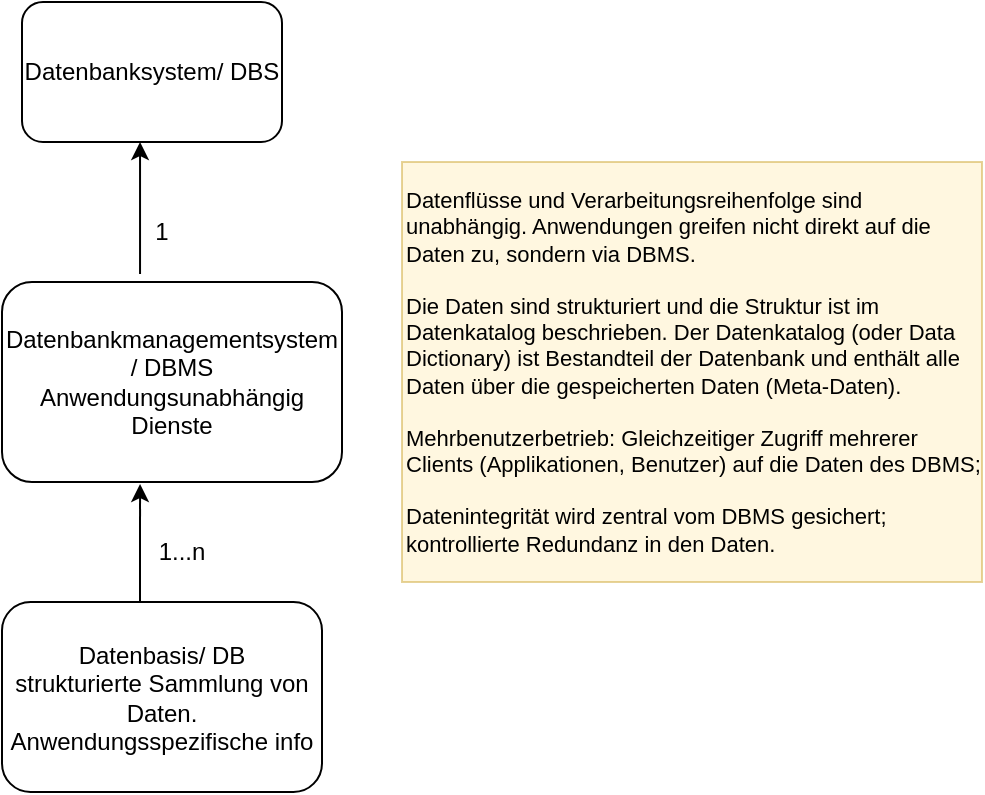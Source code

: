 <mxfile version="16.5.5" type="github">
  <diagram id="pRCtBCiAkHTa8poNPt8i" name="Page-1">
    <mxGraphModel dx="1209" dy="660" grid="1" gridSize="10" guides="1" tooltips="1" connect="1" arrows="1" fold="1" page="1" pageScale="1" pageWidth="827" pageHeight="1169" math="0" shadow="0">
      <root>
        <mxCell id="0" />
        <mxCell id="1" parent="0" />
        <mxCell id="R682WMClQqH8BEM3zGMM-1" value="&lt;div&gt;Datenbasis/ DB&lt;/div&gt;&lt;div&gt;strukturierte Sammlung von Daten. Anwendungsspezifische info&lt;br&gt;&lt;/div&gt;" style="rounded=1;whiteSpace=wrap;html=1;" vertex="1" parent="1">
          <mxGeometry x="170" y="470" width="160" height="95" as="geometry" />
        </mxCell>
        <mxCell id="R682WMClQqH8BEM3zGMM-2" value="Datenbanksystem/ DBS" style="rounded=1;whiteSpace=wrap;html=1;" vertex="1" parent="1">
          <mxGeometry x="180" y="170" width="130" height="70" as="geometry" />
        </mxCell>
        <mxCell id="R682WMClQqH8BEM3zGMM-3" value="&lt;div&gt;Datenbankmanagementsystem / DBMS&lt;/div&gt;&lt;div&gt;Anwendungsunabhängig Dienste&lt;br&gt;&lt;/div&gt;" style="rounded=1;whiteSpace=wrap;html=1;" vertex="1" parent="1">
          <mxGeometry x="170" y="310" width="170" height="100" as="geometry" />
        </mxCell>
        <mxCell id="R682WMClQqH8BEM3zGMM-4" value="" style="endArrow=classic;html=1;rounded=0;entryX=0.454;entryY=1;entryDx=0;entryDy=0;exitX=0.406;exitY=-0.04;exitDx=0;exitDy=0;exitPerimeter=0;entryPerimeter=0;" edge="1" parent="1" source="R682WMClQqH8BEM3zGMM-3" target="R682WMClQqH8BEM3zGMM-2">
          <mxGeometry width="50" height="50" relative="1" as="geometry">
            <mxPoint x="150" y="300" as="sourcePoint" />
            <mxPoint x="200" y="250" as="targetPoint" />
          </mxGeometry>
        </mxCell>
        <mxCell id="R682WMClQqH8BEM3zGMM-6" value="1" style="text;html=1;strokeColor=none;fillColor=none;align=center;verticalAlign=middle;whiteSpace=wrap;rounded=0;rotation=0;" vertex="1" parent="1">
          <mxGeometry x="220" y="270" width="60" height="30" as="geometry" />
        </mxCell>
        <mxCell id="R682WMClQqH8BEM3zGMM-7" value="1...n" style="text;html=1;strokeColor=none;fillColor=none;align=center;verticalAlign=middle;whiteSpace=wrap;rounded=0;" vertex="1" parent="1">
          <mxGeometry x="230" y="430" width="60" height="30" as="geometry" />
        </mxCell>
        <mxCell id="R682WMClQqH8BEM3zGMM-9" value="" style="endArrow=classic;html=1;rounded=0;entryX=0.406;entryY=1.01;entryDx=0;entryDy=0;entryPerimeter=0;" edge="1" parent="1" target="R682WMClQqH8BEM3zGMM-3">
          <mxGeometry width="50" height="50" relative="1" as="geometry">
            <mxPoint x="239" y="470" as="sourcePoint" />
            <mxPoint x="210" y="405" as="targetPoint" />
          </mxGeometry>
        </mxCell>
        <mxCell id="R682WMClQqH8BEM3zGMM-11" value="&lt;div&gt;&lt;span class=&quot;markedContent&quot; id=&quot;page67R_mcid7&quot; style=&quot;font-size: 11px&quot;&gt;&lt;span style=&quot;left: 84.269px ; top: 119.346px ; font-size: 11px ; font-family: sans-serif ; transform: scalex(0.915)&quot; dir=&quot;ltr&quot;&gt;Datenflüsse und Verarbeitungsreihenfolge sind unabhängig. Anwendungen greifen&lt;/span&gt;&lt;/span&gt;&lt;span class=&quot;markedContent&quot; id=&quot;page67R_mcid8&quot; style=&quot;font-size: 11px&quot;&gt;&lt;/span&gt;&lt;span class=&quot;markedContent&quot; id=&quot;page67R_mcid8&quot; style=&quot;font-size: 11px&quot;&gt;&lt;span style=&quot;left: 84.269px ; top: 140.06px ; font-size: 11px ; font-family: sans-serif ; transform: scalex(0.912)&quot; dir=&quot;ltr&quot;&gt; nicht direkt auf die Daten zu, sondern via DBMS.&lt;/span&gt;&lt;/span&gt;&lt;/div&gt;&lt;div&gt;&lt;span class=&quot;markedContent&quot; id=&quot;page67R_mcid8&quot; style=&quot;font-size: 11px&quot;&gt;&lt;span style=&quot;left: 84.269px ; top: 140.06px ; font-size: 11px ; font-family: sans-serif ; transform: scalex(0.912)&quot; dir=&quot;ltr&quot;&gt;&lt;br&gt;&lt;/span&gt;&lt;/span&gt;&lt;span class=&quot;markedContent&quot; id=&quot;page67R_mcid8&quot; style=&quot;font-size: 11px&quot;&gt;&lt;/span&gt;&lt;/div&gt;&lt;div style=&quot;font-size: 11px&quot;&gt;&lt;span class=&quot;markedContent&quot; id=&quot;page67R_mcid12&quot; style=&quot;font-size: 11px&quot;&gt;&lt;span style=&quot;left: 84.269px ; top: 207.51px ; font-size: 11px ; font-family: sans-serif ; transform: scalex(0.922)&quot; dir=&quot;ltr&quot;&gt;Die Daten sind strukturiert und die Struktur ist im Datenkatalog beschrieben. Der&lt;/span&gt;&lt;/span&gt;&lt;span class=&quot;markedContent&quot; id=&quot;page67R_mcid13&quot; style=&quot;font-size: 11px&quot;&gt;&lt;span style=&quot;left: 84.269px ; top: 228.224px ; font-size: 11px ; font-family: sans-serif ; transform: scalex(0.92)&quot; dir=&quot;ltr&quot;&gt; Datenkatalog (oder Data Dictionary) ist Bestandteil der Datenbank und enthält alle&lt;/span&gt;&lt;/span&gt;&lt;span class=&quot;markedContent&quot; id=&quot;page67R_mcid14&quot; style=&quot;font-size: 11px&quot;&gt;&lt;span style=&quot;left: 84.269px ; top: 249.006px ; font-size: 11px ; font-family: sans-serif ; transform: scalex(0.919)&quot; dir=&quot;ltr&quot;&gt; Daten über die gespeicherten Daten (Meta&lt;/span&gt;&lt;/span&gt;&lt;span class=&quot;markedContent&quot; id=&quot;page67R_mcid15&quot; style=&quot;font-size: 11px&quot;&gt;&lt;span style=&quot;left: 459.876px ; top: 249.006px ; font-size: 11px ; font-family: sans-serif&quot; dir=&quot;ltr&quot;&gt;-&lt;/span&gt;&lt;/span&gt;&lt;span class=&quot;markedContent&quot; id=&quot;page67R_mcid16&quot; style=&quot;font-size: 11px&quot;&gt;&lt;span style=&quot;left: 466.5px ; top: 249.006px ; font-size: 11px ; font-family: sans-serif ; transform: scalex(0.911)&quot; dir=&quot;ltr&quot;&gt;Daten).&lt;/span&gt;&lt;/span&gt;&lt;/div&gt;&lt;div style=&quot;font-size: 11px&quot;&gt;&lt;span class=&quot;markedContent&quot; id=&quot;page67R_mcid16&quot; style=&quot;font-size: 11px&quot;&gt;&lt;span style=&quot;left: 466.5px ; top: 249.006px ; font-size: 11px ; font-family: sans-serif ; transform: scalex(0.911)&quot; dir=&quot;ltr&quot;&gt;&lt;br&gt;&lt;/span&gt;&lt;/span&gt;&lt;/div&gt;&lt;div style=&quot;font-size: 11px&quot;&gt;&lt;span class=&quot;markedContent&quot; id=&quot;page67R_mcid20&quot;&gt;&lt;span style=&quot;left: 84.269px ; top: 300.846px ; font-family: sans-serif ; transform: scalex(0.929)&quot; dir=&quot;ltr&quot;&gt;Mehrbenutzerbetrieb: Gleichzeitiger Zugriff mehrerer Clients (Applikationen,&lt;/span&gt;&lt;/span&gt;&lt;span class=&quot;markedContent&quot; id=&quot;page67R_mcid21&quot;&gt;&lt;span style=&quot;left: 84.269px ; top: 321.582px ; font-family: sans-serif ; transform: scalex(0.898)&quot; dir=&quot;ltr&quot;&gt; Benutzer) auf die Daten des DBMS;&lt;/span&gt;&lt;/span&gt;&lt;span class=&quot;markedContent&quot; id=&quot;page67R_mcid16&quot; style=&quot;font-size: 11px&quot;&gt;&lt;span style=&quot;left: 466.5px ; top: 249.006px ; font-size: 11px ; font-family: sans-serif ; transform: scalex(0.911)&quot; dir=&quot;ltr&quot;&gt;&lt;/span&gt;&lt;/span&gt;&lt;span class=&quot;markedContent&quot; id=&quot;page67R_mcid8&quot; style=&quot;font-size: 11px&quot;&gt;&lt;span style=&quot;left: 84.269px ; top: 140.06px ; font-size: 11px ; font-family: sans-serif ; transform: scalex(0.912)&quot; dir=&quot;ltr&quot;&gt;&lt;/span&gt;&lt;/span&gt;&lt;/div&gt;&lt;div&gt;&lt;br&gt;&lt;/div&gt;&lt;div&gt;&lt;span class=&quot;markedContent&quot; id=&quot;page67R_mcid27&quot;&gt;&lt;span style=&quot;left: 84.269px ; top: 347.526px ; font-family: sans-serif ; transform: scalex(0.921)&quot; dir=&quot;ltr&quot;&gt;Datenintegrität wird zentral vom DBMS gesichert; kontrollierte Redundanz in den&lt;/span&gt;&lt;/span&gt;&lt;span class=&quot;markedContent&quot; id=&quot;page67R_mcid28&quot;&gt;&lt;span style=&quot;left: 84.269px ; top: 368.267px ; font-family: sans-serif ; transform: scalex(0.91)&quot; dir=&quot;ltr&quot;&gt; Daten.&lt;/span&gt;&lt;/span&gt;&lt;/div&gt;" style="text;html=1;strokeColor=#d6b656;fillColor=#fff2cc;align=left;verticalAlign=middle;whiteSpace=wrap;rounded=0;opacity=60;fontSize=11;" vertex="1" parent="1">
          <mxGeometry x="370" y="250" width="290" height="210" as="geometry" />
        </mxCell>
      </root>
    </mxGraphModel>
  </diagram>
</mxfile>
